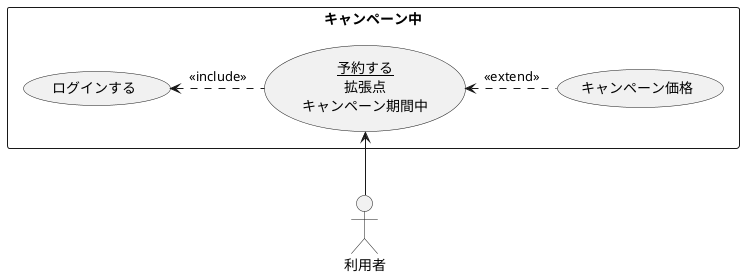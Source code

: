 @startuml ユースケース図
   rectangle キャンペーン中{
   usecase ログインする
   usecase キャンペーン価格
   usecase (<u>予約する</u>\n拡張点\nキャンペーン期間中) as input
   }
   input <-- 利用者
   ログインする <. input : <<include>>
   input <. (キャンペーン価格) : <<extend>>
@enduml